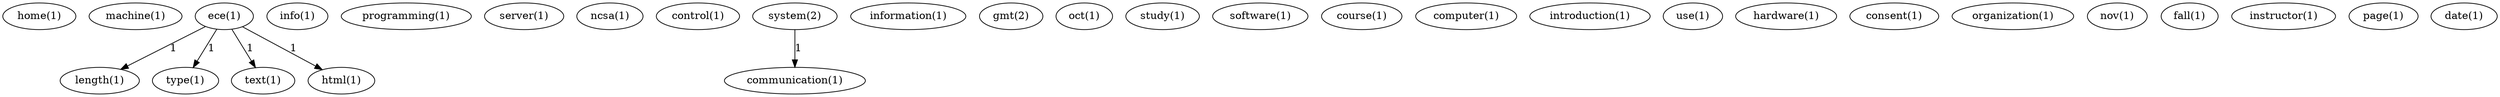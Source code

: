 digraph G {
  home [ label="home(1)" ];
  machine [ label="machine(1)" ];
  ece [ label="ece(1)" ];
  length [ label="length(1)" ];
  type [ label="type(1)" ];
  text [ label="text(1)" ];
  html [ label="html(1)" ];
  info [ label="info(1)" ];
  programming [ label="programming(1)" ];
  server [ label="server(1)" ];
  ncsa [ label="ncsa(1)" ];
  control [ label="control(1)" ];
  system [ label="system(2)" ];
  communication [ label="communication(1)" ];
  information [ label="information(1)" ];
  gmt [ label="gmt(2)" ];
  oct [ label="oct(1)" ];
  study [ label="study(1)" ];
  software [ label="software(1)" ];
  course [ label="course(1)" ];
  computer [ label="computer(1)" ];
  introduction [ label="introduction(1)" ];
  use [ label="use(1)" ];
  hardware [ label="hardware(1)" ];
  consent [ label="consent(1)" ];
  organization [ label="organization(1)" ];
  nov [ label="nov(1)" ];
  fall [ label="fall(1)" ];
  instructor [ label="instructor(1)" ];
  page [ label="page(1)" ];
  date [ label="date(1)" ];
  ece -> length [ label="1" ];
  ece -> type [ label="1" ];
  ece -> text [ label="1" ];
  ece -> html [ label="1" ];
  system -> communication [ label="1" ];
}
